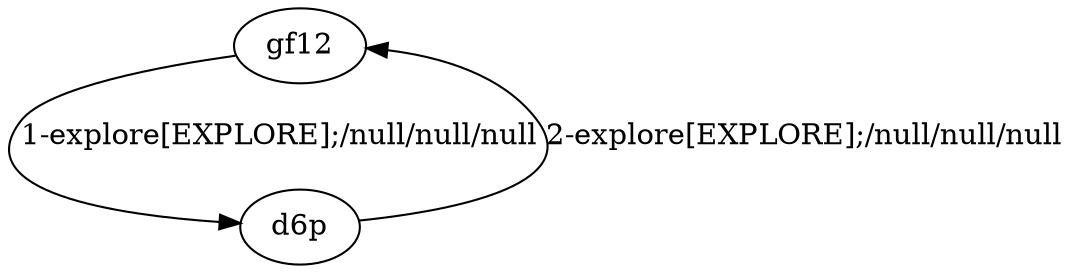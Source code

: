 # Total number of goals covered by this test: 1
# d6p --> gf12

digraph g {
"gf12" -> "d6p" [label = "1-explore[EXPLORE];/null/null/null"];
"d6p" -> "gf12" [label = "2-explore[EXPLORE];/null/null/null"];
}